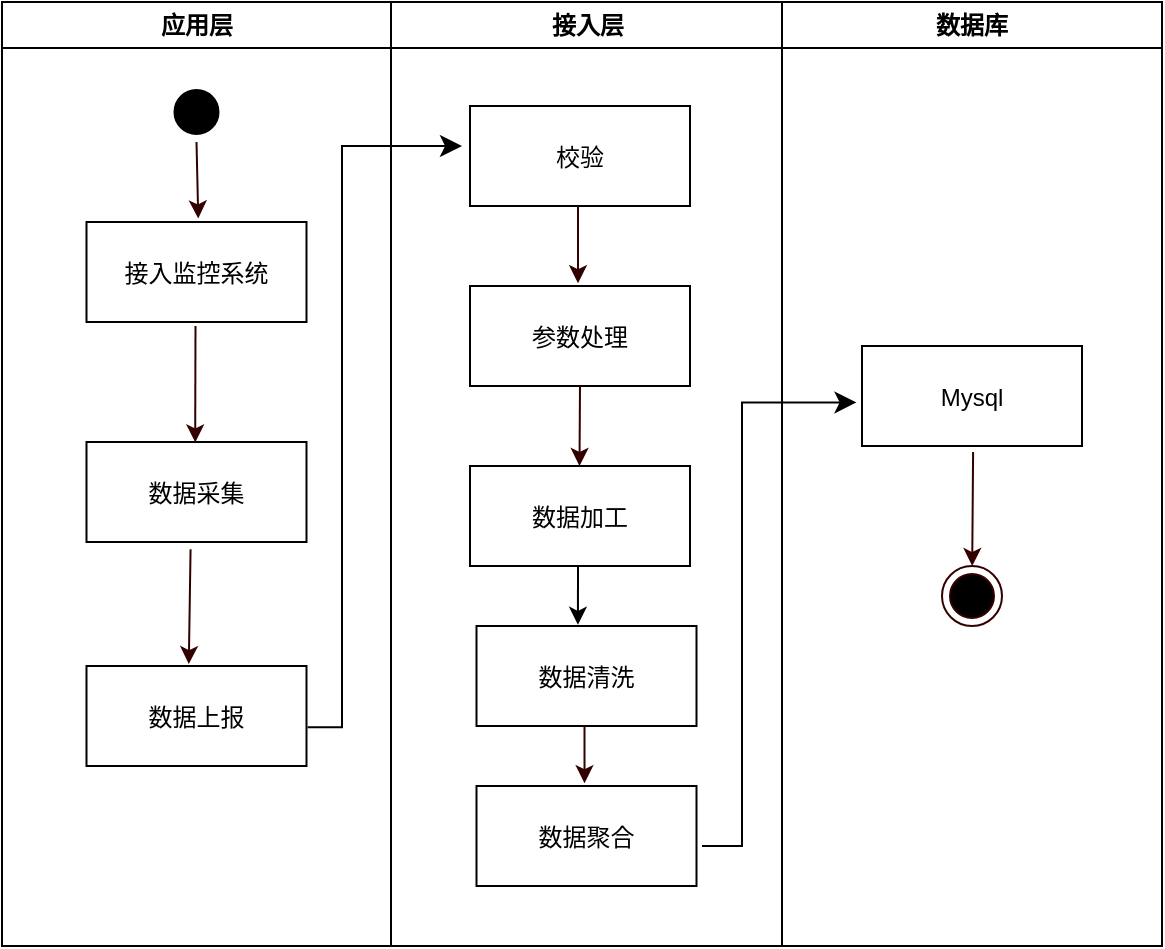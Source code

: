 <mxfile version="20.8.19" type="github">
  <diagram name="第 1 页" id="OQn5kAfb1G4VLIY2iATq">
    <mxGraphModel dx="1050" dy="581" grid="1" gridSize="10" guides="1" tooltips="1" connect="1" arrows="1" fold="1" page="1" pageScale="1" pageWidth="827" pageHeight="1169" math="0" shadow="0">
      <root>
        <mxCell id="0" />
        <mxCell id="1" parent="0" />
        <mxCell id="qs-RYeqAsDZsWmX5iViz-1" value="应用层" style="swimlane;whiteSpace=wrap" vertex="1" parent="1">
          <mxGeometry x="70" y="128" width="194.5" height="472" as="geometry" />
        </mxCell>
        <mxCell id="qs-RYeqAsDZsWmX5iViz-2" value="" style="ellipse;shape=startState;fillColor=#000000;strokeColor=#000000;" vertex="1" parent="qs-RYeqAsDZsWmX5iViz-1">
          <mxGeometry x="82.25" y="40" width="30" height="30" as="geometry" />
        </mxCell>
        <mxCell id="qs-RYeqAsDZsWmX5iViz-3" value="接入监控系统" style="" vertex="1" parent="qs-RYeqAsDZsWmX5iViz-1">
          <mxGeometry x="42.25" y="110" width="110" height="50" as="geometry" />
        </mxCell>
        <mxCell id="qs-RYeqAsDZsWmX5iViz-4" value="数据采集" style="" vertex="1" parent="qs-RYeqAsDZsWmX5iViz-1">
          <mxGeometry x="42.25" y="220" width="110" height="50" as="geometry" />
        </mxCell>
        <mxCell id="qs-RYeqAsDZsWmX5iViz-5" value="数据上报" style="" vertex="1" parent="qs-RYeqAsDZsWmX5iViz-1">
          <mxGeometry x="42.25" y="332" width="110" height="50" as="geometry" />
        </mxCell>
        <mxCell id="qs-RYeqAsDZsWmX5iViz-6" value="" style="endArrow=classic;html=1;rounded=0;strokeColor=#330000;entryX=0.494;entryY=0.004;entryDx=0;entryDy=0;entryPerimeter=0;" edge="1" parent="qs-RYeqAsDZsWmX5iViz-1" target="qs-RYeqAsDZsWmX5iViz-4">
          <mxGeometry width="50" height="50" relative="1" as="geometry">
            <mxPoint x="96.75" y="162" as="sourcePoint" />
            <mxPoint x="377.75" y="252" as="targetPoint" />
          </mxGeometry>
        </mxCell>
        <mxCell id="qs-RYeqAsDZsWmX5iViz-7" value="" style="endArrow=classic;html=1;rounded=0;strokeColor=#330000;entryX=0.508;entryY=-0.036;entryDx=0;entryDy=0;entryPerimeter=0;" edge="1" parent="qs-RYeqAsDZsWmX5iViz-1" target="qs-RYeqAsDZsWmX5iViz-3">
          <mxGeometry width="50" height="50" relative="1" as="geometry">
            <mxPoint x="97.25" y="70.0" as="sourcePoint" />
            <mxPoint x="377.75" y="252" as="targetPoint" />
          </mxGeometry>
        </mxCell>
        <mxCell id="qs-RYeqAsDZsWmX5iViz-8" value="" style="endArrow=classic;html=1;rounded=0;strokeColor=#330000;exitX=0.473;exitY=1.073;exitDx=0;exitDy=0;exitPerimeter=0;entryX=0.465;entryY=-0.019;entryDx=0;entryDy=0;entryPerimeter=0;" edge="1" parent="qs-RYeqAsDZsWmX5iViz-1" source="qs-RYeqAsDZsWmX5iViz-4" target="qs-RYeqAsDZsWmX5iViz-5">
          <mxGeometry width="50" height="50" relative="1" as="geometry">
            <mxPoint x="480" y="322" as="sourcePoint" />
            <mxPoint x="530" y="272" as="targetPoint" />
          </mxGeometry>
        </mxCell>
        <mxCell id="qs-RYeqAsDZsWmX5iViz-9" value="接入层" style="swimlane;whiteSpace=wrap" vertex="1" parent="1">
          <mxGeometry x="264.5" y="128" width="195.5" height="472" as="geometry" />
        </mxCell>
        <mxCell id="qs-RYeqAsDZsWmX5iViz-10" value="校验" style="" vertex="1" parent="qs-RYeqAsDZsWmX5iViz-9">
          <mxGeometry x="39.5" y="52" width="110" height="50" as="geometry" />
        </mxCell>
        <mxCell id="qs-RYeqAsDZsWmX5iViz-11" value="参数处理" style="" vertex="1" parent="qs-RYeqAsDZsWmX5iViz-9">
          <mxGeometry x="39.5" y="142" width="110" height="50" as="geometry" />
        </mxCell>
        <mxCell id="qs-RYeqAsDZsWmX5iViz-12" value="数据加工" style="" vertex="1" parent="qs-RYeqAsDZsWmX5iViz-9">
          <mxGeometry x="39.5" y="232" width="110" height="50" as="geometry" />
        </mxCell>
        <mxCell id="qs-RYeqAsDZsWmX5iViz-13" value="" style="endArrow=classic;html=1;rounded=0;strokeColor=#330000;entryX=0.491;entryY=-0.028;entryDx=0;entryDy=0;entryPerimeter=0;" edge="1" parent="qs-RYeqAsDZsWmX5iViz-9" target="qs-RYeqAsDZsWmX5iViz-11">
          <mxGeometry width="50" height="50" relative="1" as="geometry">
            <mxPoint x="93.5" y="102" as="sourcePoint" />
            <mxPoint x="79.5" y="212" as="targetPoint" />
          </mxGeometry>
        </mxCell>
        <mxCell id="qs-RYeqAsDZsWmX5iViz-17" value="数据清洗" style="" vertex="1" parent="qs-RYeqAsDZsWmX5iViz-9">
          <mxGeometry x="42.75" y="312" width="110" height="50" as="geometry" />
        </mxCell>
        <mxCell id="qs-RYeqAsDZsWmX5iViz-18" value="数据聚合" style="" vertex="1" parent="qs-RYeqAsDZsWmX5iViz-9">
          <mxGeometry x="42.75" y="392" width="110" height="50" as="geometry" />
        </mxCell>
        <mxCell id="qs-RYeqAsDZsWmX5iViz-19" value="" style="endArrow=classic;html=1;rounded=0;strokeColor=#330000;entryX=0.491;entryY=-0.028;entryDx=0;entryDy=0;entryPerimeter=0;" edge="1" parent="qs-RYeqAsDZsWmX5iViz-9" target="qs-RYeqAsDZsWmX5iViz-18">
          <mxGeometry width="50" height="50" relative="1" as="geometry">
            <mxPoint x="96.75" y="362" as="sourcePoint" />
            <mxPoint x="82.75" y="472" as="targetPoint" />
          </mxGeometry>
        </mxCell>
        <mxCell id="qs-RYeqAsDZsWmX5iViz-29" value="" style="endArrow=classic;html=1;rounded=0;entryX=0.461;entryY=-0.012;entryDx=0;entryDy=0;entryPerimeter=0;" edge="1" parent="qs-RYeqAsDZsWmX5iViz-9" target="qs-RYeqAsDZsWmX5iViz-17">
          <mxGeometry width="50" height="50" relative="1" as="geometry">
            <mxPoint x="93.5" y="282" as="sourcePoint" />
            <mxPoint x="175.5" y="252" as="targetPoint" />
          </mxGeometry>
        </mxCell>
        <mxCell id="qs-RYeqAsDZsWmX5iViz-21" value="" style="endArrow=classic;html=1;rounded=0;strokeColor=#330000;exitX=0.5;exitY=1;exitDx=0;exitDy=0;" edge="1" parent="1" source="qs-RYeqAsDZsWmX5iViz-11">
          <mxGeometry width="50" height="50" relative="1" as="geometry">
            <mxPoint x="354" y="350" as="sourcePoint" />
            <mxPoint x="358.75" y="360" as="targetPoint" />
          </mxGeometry>
        </mxCell>
        <mxCell id="qs-RYeqAsDZsWmX5iViz-24" value="数据库" style="swimlane;whiteSpace=wrap;strokeColor=default;startSize=23;" vertex="1" parent="1">
          <mxGeometry x="460" y="128" width="190" height="472" as="geometry" />
        </mxCell>
        <mxCell id="qs-RYeqAsDZsWmX5iViz-25" value="Mysql" style="" vertex="1" parent="qs-RYeqAsDZsWmX5iViz-24">
          <mxGeometry x="40" y="172" width="110" height="50" as="geometry" />
        </mxCell>
        <mxCell id="qs-RYeqAsDZsWmX5iViz-26" value="" style="ellipse;shape=endState;fillColor=#000000;strokeColor=#330000;" vertex="1" parent="qs-RYeqAsDZsWmX5iViz-24">
          <mxGeometry x="80" y="282" width="30" height="30" as="geometry" />
        </mxCell>
        <mxCell id="qs-RYeqAsDZsWmX5iViz-27" value="" style="endArrow=classic;html=1;rounded=0;strokeColor=#330000;exitX=0.505;exitY=1.06;exitDx=0;exitDy=0;exitPerimeter=0;" edge="1" parent="qs-RYeqAsDZsWmX5iViz-24" target="qs-RYeqAsDZsWmX5iViz-26" source="qs-RYeqAsDZsWmX5iViz-25">
          <mxGeometry width="50" height="50" relative="1" as="geometry">
            <mxPoint x="95" y="242" as="sourcePoint" />
            <mxPoint x="-290" y="242" as="targetPoint" />
          </mxGeometry>
        </mxCell>
        <mxCell id="qs-RYeqAsDZsWmX5iViz-31" value="" style="edgeStyle=elbowEdgeStyle;elbow=horizontal;endArrow=classic;html=1;curved=0;rounded=0;endSize=8;startSize=8;exitX=1.025;exitY=0.6;exitDx=0;exitDy=0;exitPerimeter=0;entryX=-0.025;entryY=0.564;entryDx=0;entryDy=0;entryPerimeter=0;" edge="1" parent="1" source="qs-RYeqAsDZsWmX5iViz-18" target="qs-RYeqAsDZsWmX5iViz-25">
          <mxGeometry width="50" height="50" relative="1" as="geometry">
            <mxPoint x="390" y="430" as="sourcePoint" />
            <mxPoint x="440" y="380" as="targetPoint" />
            <Array as="points">
              <mxPoint x="440" y="440" />
            </Array>
          </mxGeometry>
        </mxCell>
        <mxCell id="qs-RYeqAsDZsWmX5iViz-33" value="" style="edgeStyle=elbowEdgeStyle;elbow=horizontal;endArrow=classic;html=1;curved=0;rounded=0;endSize=8;startSize=8;exitX=1.005;exitY=0.612;exitDx=0;exitDy=0;exitPerimeter=0;" edge="1" parent="1" source="qs-RYeqAsDZsWmX5iViz-5">
          <mxGeometry width="50" height="50" relative="1" as="geometry">
            <mxPoint x="390" y="430" as="sourcePoint" />
            <mxPoint x="300" y="200" as="targetPoint" />
            <Array as="points">
              <mxPoint x="240" y="350" />
            </Array>
          </mxGeometry>
        </mxCell>
      </root>
    </mxGraphModel>
  </diagram>
</mxfile>
